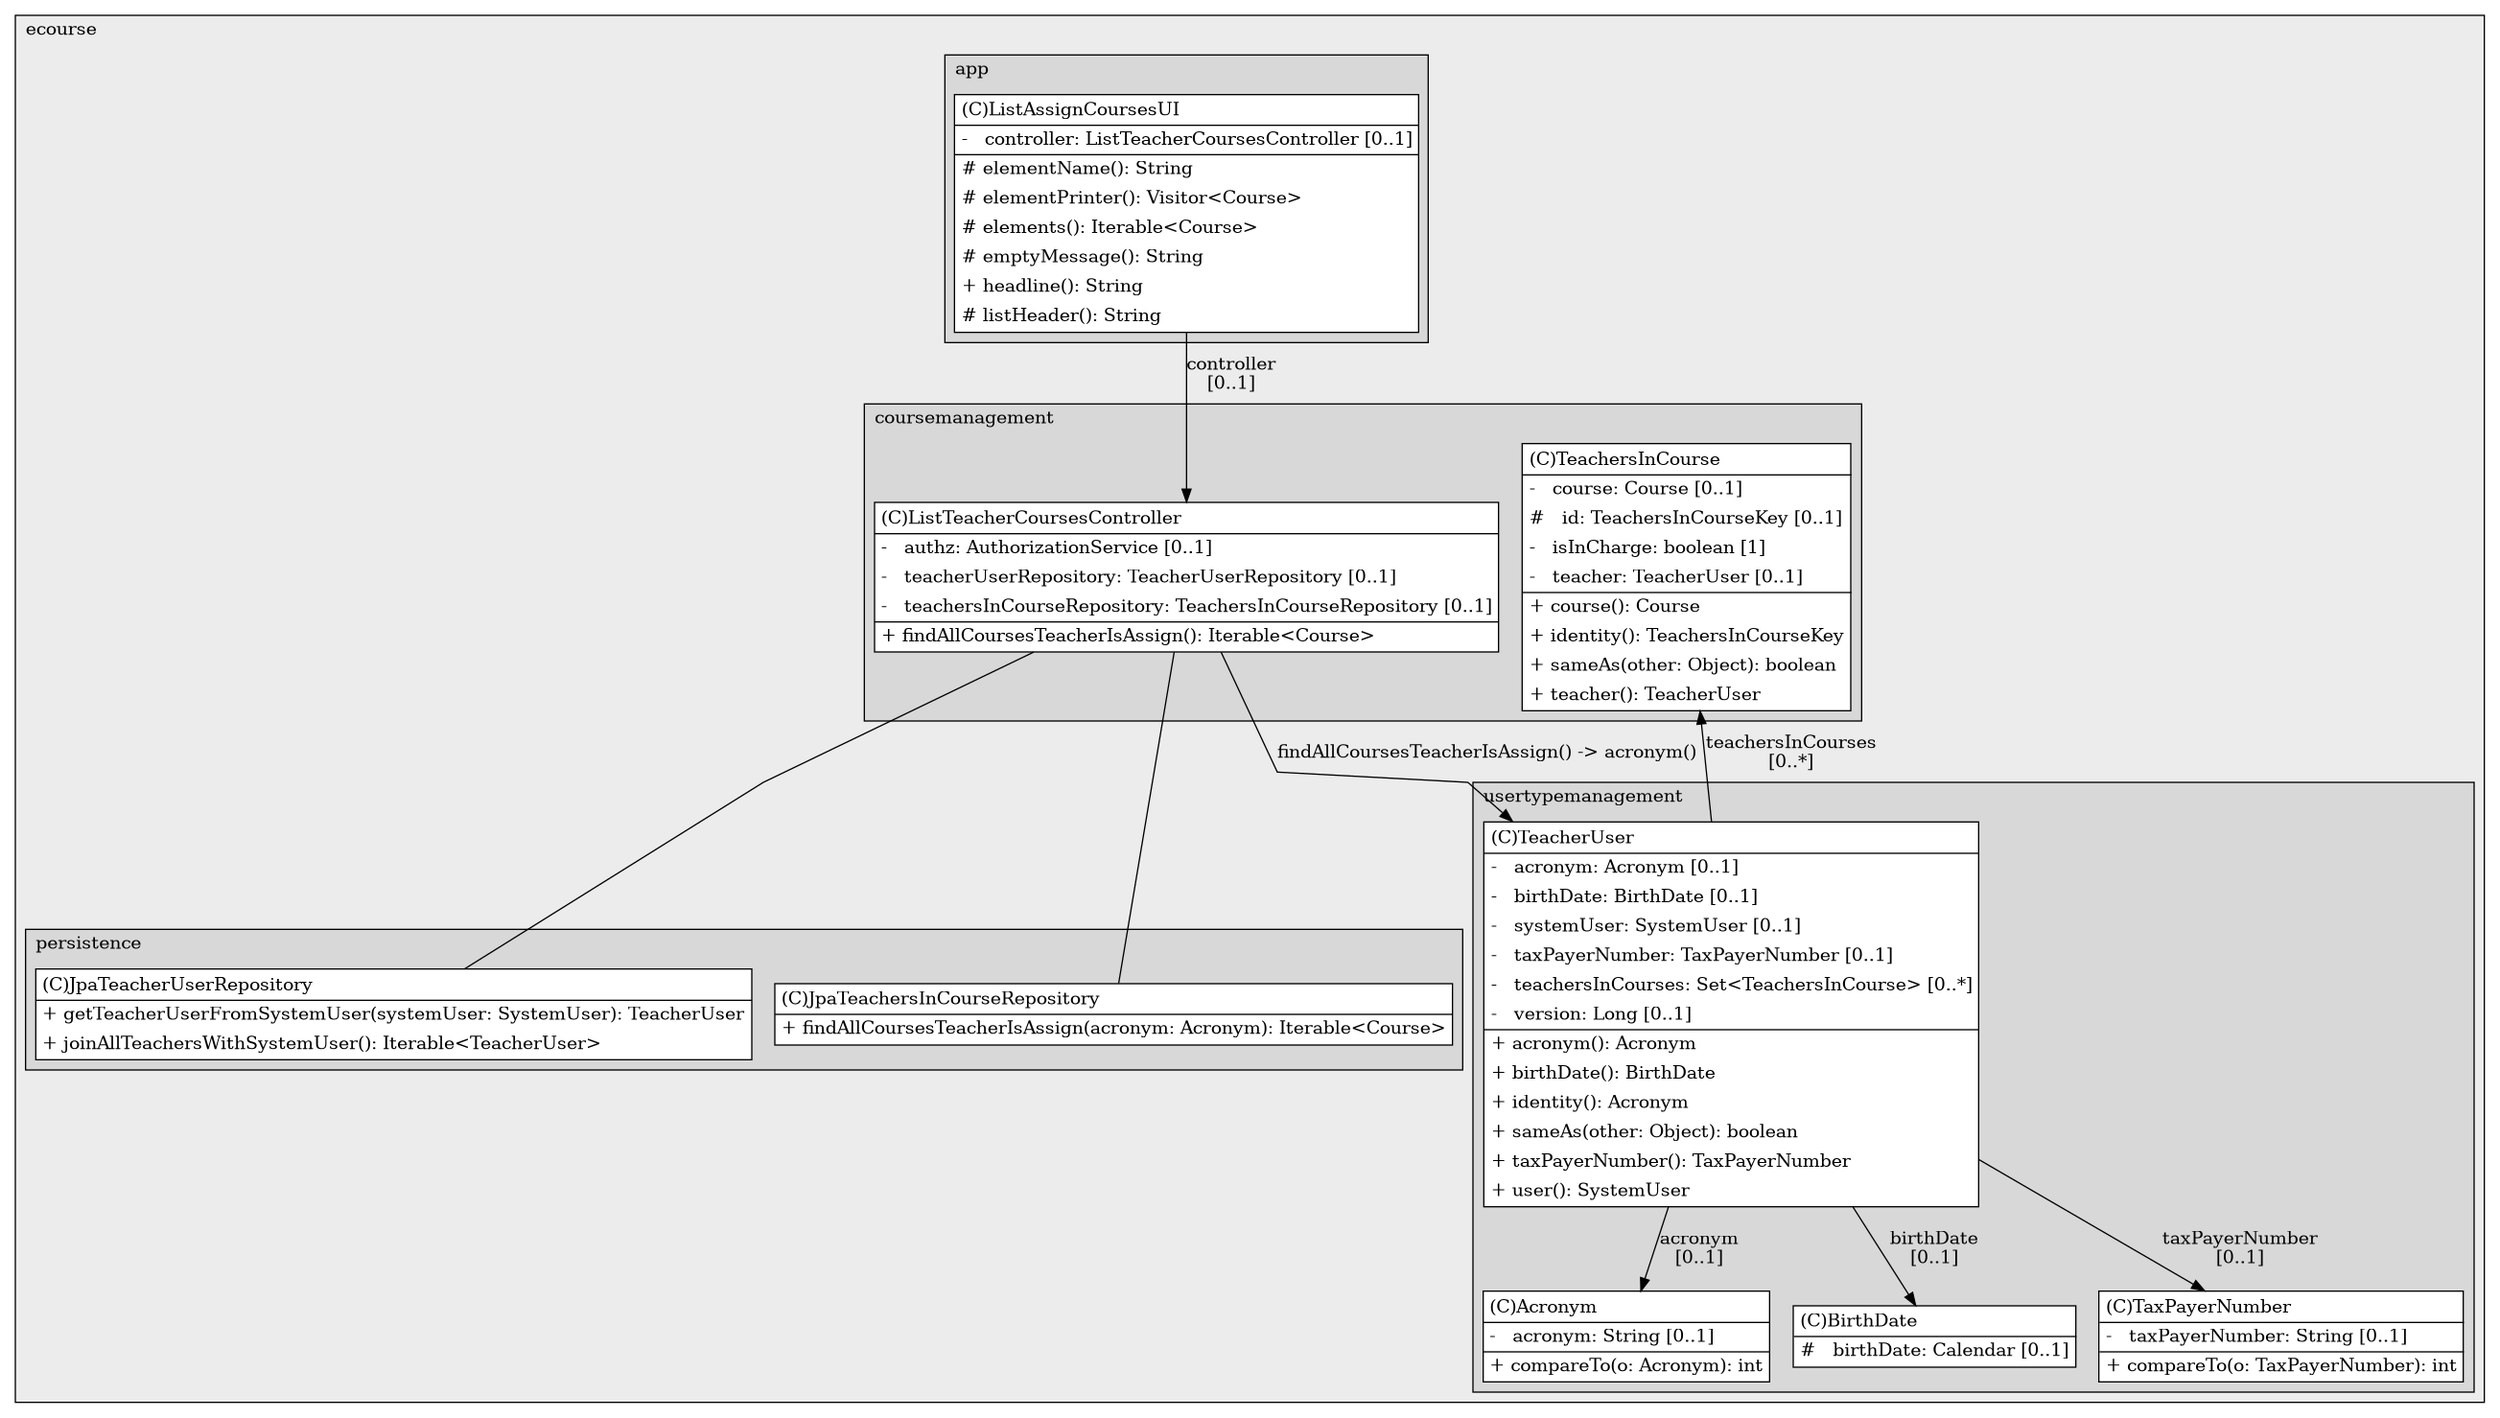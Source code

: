 @startuml

/' diagram meta data start
config=StructureConfiguration;
{
  "projectClassification": {
    "searchMode": "OpenProject", // OpenProject, AllProjects
    "includedProjects": "",
    "pathEndKeywords": "*.impl",
    "isClientPath": "",
    "isClientName": "",
    "isTestPath": "",
    "isTestName": "",
    "isMappingPath": "",
    "isMappingName": "",
    "isDataAccessPath": "",
    "isDataAccessName": "",
    "isDataStructurePath": "",
    "isDataStructureName": "",
    "isInterfaceStructuresPath": "",
    "isInterfaceStructuresName": "",
    "isEntryPointPath": "",
    "isEntryPointName": "",
    "treatFinalFieldsAsMandatory": false
  },
  "graphRestriction": {
    "classPackageExcludeFilter": "",
    "classPackageIncludeFilter": "",
    "classNameExcludeFilter": "",
    "classNameIncludeFilter": "",
    "methodNameExcludeFilter": "",
    "methodNameIncludeFilter": "",
    "removeByInheritance": "", // inheritance/annotation based filtering is done in a second step
    "removeByAnnotation": "",
    "removeByClassPackage": "", // cleanup the graph after inheritance/annotation based filtering is done
    "removeByClassName": "",
    "cutMappings": false,
    "cutEnum": false,
    "cutTests": true,
    "cutClient": true,
    "cutDataAccess": false,
    "cutInterfaceStructures": false,
    "cutDataStructures": true,
    "cutGetterAndSetter": true,
    "cutConstructors": true
  },
  "graphTraversal": {
    "forwardDepth": 3,
    "backwardDepth": 3,
    "classPackageExcludeFilter": "",
    "classPackageIncludeFilter": "",
    "classNameExcludeFilter": "",
    "classNameIncludeFilter": "",
    "methodNameExcludeFilter": "",
    "methodNameIncludeFilter": "",
    "hideMappings": false,
    "hideDataStructures": false,
    "hidePrivateMethods": true,
    "hideInterfaceCalls": true, // indirection: implementation -> interface (is hidden) -> implementation
    "onlyShowApplicationEntryPoints": false, // root node is included
    "useMethodCallsForStructureDiagram": "ForwardOnly" // ForwardOnly, BothDirections, No
  },
  "details": {
    "aggregation": "GroupByClass", // ByClass, GroupByClass, None
    "showClassGenericTypes": true,
    "showMethods": true,
    "showMethodParameterNames": true,
    "showMethodParameterTypes": true,
    "showMethodReturnType": true,
    "showPackageLevels": 2,
    "showDetailedClassStructure": true
  },
  "rootClass": "eapli.ecourse.app.teacher.console.presentation.course.ListAssignCoursesUI",
  "extensionCallbackMethod": "" // qualified.class.name#methodName - signature: public static String method(String)
}
diagram meta data end '/



digraph g {
    rankdir="TB"
    splines=polyline
    

'nodes 
subgraph cluster_1911013184 { 
   	label=ecourse
	labeljust=l
	fillcolor="#ececec"
	style=filled
   
   subgraph cluster_1386234867 { 
   	label=app
	labeljust=l
	fillcolor="#d8d8d8"
	style=filled
   
   ListAssignCoursesUI1343459916[
	label=<<TABLE BORDER="1" CELLBORDER="0" CELLPADDING="4" CELLSPACING="0">
<TR><TD ALIGN="LEFT" >(C)ListAssignCoursesUI</TD></TR>
<HR/>
<TR><TD ALIGN="LEFT" >-   controller: ListTeacherCoursesController [0..1]</TD></TR>
<HR/>
<TR><TD ALIGN="LEFT" ># elementName(): String</TD></TR>
<TR><TD ALIGN="LEFT" ># elementPrinter(): Visitor&lt;Course&gt;</TD></TR>
<TR><TD ALIGN="LEFT" ># elements(): Iterable&lt;Course&gt;</TD></TR>
<TR><TD ALIGN="LEFT" ># emptyMessage(): String</TD></TR>
<TR><TD ALIGN="LEFT" >+ headline(): String</TD></TR>
<TR><TD ALIGN="LEFT" ># listHeader(): String</TD></TR>
</TABLE>>
	style=filled
	margin=0
	shape=plaintext
	fillcolor="#FFFFFF"
];
} 

subgraph cluster_489743759 { 
   	label=persistence
	labeljust=l
	fillcolor="#d8d8d8"
	style=filled
   
   JpaTeacherUserRepository1852613913[
	label=<<TABLE BORDER="1" CELLBORDER="0" CELLPADDING="4" CELLSPACING="0">
<TR><TD ALIGN="LEFT" >(C)JpaTeacherUserRepository</TD></TR>
<HR/>
<TR><TD ALIGN="LEFT" >+ getTeacherUserFromSystemUser(systemUser: SystemUser): TeacherUser</TD></TR>
<TR><TD ALIGN="LEFT" >+ joinAllTeachersWithSystemUser(): Iterable&lt;TeacherUser&gt;</TD></TR>
</TABLE>>
	style=filled
	margin=0
	shape=plaintext
	fillcolor="#FFFFFF"
];

JpaTeachersInCourseRepository1852613913[
	label=<<TABLE BORDER="1" CELLBORDER="0" CELLPADDING="4" CELLSPACING="0">
<TR><TD ALIGN="LEFT" >(C)JpaTeachersInCourseRepository</TD></TR>
<HR/>
<TR><TD ALIGN="LEFT" >+ findAllCoursesTeacherIsAssign(acronym: Acronym): Iterable&lt;Course&gt;</TD></TR>
</TABLE>>
	style=filled
	margin=0
	shape=plaintext
	fillcolor="#FFFFFF"
];
} 

subgraph cluster_861892108 { 
   	label=coursemanagement
	labeljust=l
	fillcolor="#d8d8d8"
	style=filled
   
   ListTeacherCoursesController427251605[
	label=<<TABLE BORDER="1" CELLBORDER="0" CELLPADDING="4" CELLSPACING="0">
<TR><TD ALIGN="LEFT" >(C)ListTeacherCoursesController</TD></TR>
<HR/>
<TR><TD ALIGN="LEFT" >-   authz: AuthorizationService [0..1]</TD></TR>
<TR><TD ALIGN="LEFT" >-   teacherUserRepository: TeacherUserRepository [0..1]</TD></TR>
<TR><TD ALIGN="LEFT" >-   teachersInCourseRepository: TeachersInCourseRepository [0..1]</TD></TR>
<HR/>
<TR><TD ALIGN="LEFT" >+ findAllCoursesTeacherIsAssign(): Iterable&lt;Course&gt;</TD></TR>
</TABLE>>
	style=filled
	margin=0
	shape=plaintext
	fillcolor="#FFFFFF"
];

TeachersInCourse1854509879[
	label=<<TABLE BORDER="1" CELLBORDER="0" CELLPADDING="4" CELLSPACING="0">
<TR><TD ALIGN="LEFT" >(C)TeachersInCourse</TD></TR>
<HR/>
<TR><TD ALIGN="LEFT" >-   course: Course [0..1]</TD></TR>
<TR><TD ALIGN="LEFT" >#   id: TeachersInCourseKey [0..1]</TD></TR>
<TR><TD ALIGN="LEFT" >-   isInCharge: boolean [1]</TD></TR>
<TR><TD ALIGN="LEFT" >-   teacher: TeacherUser [0..1]</TD></TR>
<HR/>
<TR><TD ALIGN="LEFT" >+ course(): Course</TD></TR>
<TR><TD ALIGN="LEFT" >+ identity(): TeachersInCourseKey</TD></TR>
<TR><TD ALIGN="LEFT" >+ sameAs(other: Object): boolean</TD></TR>
<TR><TD ALIGN="LEFT" >+ teacher(): TeacherUser</TD></TR>
</TABLE>>
	style=filled
	margin=0
	shape=plaintext
	fillcolor="#FFFFFF"
];
} 

subgraph cluster_925774986 { 
   	label=usertypemanagement
	labeljust=l
	fillcolor="#d8d8d8"
	style=filled
   
   Acronym1814895075[
	label=<<TABLE BORDER="1" CELLBORDER="0" CELLPADDING="4" CELLSPACING="0">
<TR><TD ALIGN="LEFT" >(C)Acronym</TD></TR>
<HR/>
<TR><TD ALIGN="LEFT" >-   acronym: String [0..1]</TD></TR>
<HR/>
<TR><TD ALIGN="LEFT" >+ compareTo(o: Acronym): int</TD></TR>
</TABLE>>
	style=filled
	margin=0
	shape=plaintext
	fillcolor="#FFFFFF"
];

BirthDate2032408415[
	label=<<TABLE BORDER="1" CELLBORDER="0" CELLPADDING="4" CELLSPACING="0">
<TR><TD ALIGN="LEFT" >(C)BirthDate</TD></TR>
<HR/>
<TR><TD ALIGN="LEFT" >#   birthDate: Calendar [0..1]</TD></TR>
</TABLE>>
	style=filled
	margin=0
	shape=plaintext
	fillcolor="#FFFFFF"
];

TaxPayerNumber2032408415[
	label=<<TABLE BORDER="1" CELLBORDER="0" CELLPADDING="4" CELLSPACING="0">
<TR><TD ALIGN="LEFT" >(C)TaxPayerNumber</TD></TR>
<HR/>
<TR><TD ALIGN="LEFT" >-   taxPayerNumber: String [0..1]</TD></TR>
<HR/>
<TR><TD ALIGN="LEFT" >+ compareTo(o: TaxPayerNumber): int</TD></TR>
</TABLE>>
	style=filled
	margin=0
	shape=plaintext
	fillcolor="#FFFFFF"
];

TeacherUser1814895075[
	label=<<TABLE BORDER="1" CELLBORDER="0" CELLPADDING="4" CELLSPACING="0">
<TR><TD ALIGN="LEFT" >(C)TeacherUser</TD></TR>
<HR/>
<TR><TD ALIGN="LEFT" >-   acronym: Acronym [0..1]</TD></TR>
<TR><TD ALIGN="LEFT" >-   birthDate: BirthDate [0..1]</TD></TR>
<TR><TD ALIGN="LEFT" >-   systemUser: SystemUser [0..1]</TD></TR>
<TR><TD ALIGN="LEFT" >-   taxPayerNumber: TaxPayerNumber [0..1]</TD></TR>
<TR><TD ALIGN="LEFT" >-   teachersInCourses: Set&lt;TeachersInCourse&gt; [0..*]</TD></TR>
<TR><TD ALIGN="LEFT" >-   version: Long [0..1]</TD></TR>
<HR/>
<TR><TD ALIGN="LEFT" >+ acronym(): Acronym</TD></TR>
<TR><TD ALIGN="LEFT" >+ birthDate(): BirthDate</TD></TR>
<TR><TD ALIGN="LEFT" >+ identity(): Acronym</TD></TR>
<TR><TD ALIGN="LEFT" >+ sameAs(other: Object): boolean</TD></TR>
<TR><TD ALIGN="LEFT" >+ taxPayerNumber(): TaxPayerNumber</TD></TR>
<TR><TD ALIGN="LEFT" >+ user(): SystemUser</TD></TR>
</TABLE>>
	style=filled
	margin=0
	shape=plaintext
	fillcolor="#FFFFFF"
];
} 
} 

'edges    
ListAssignCoursesUI1343459916 -> ListTeacherCoursesController427251605[label="controller
[0..1]"];
ListTeacherCoursesController427251605 -> JpaTeacherUserRepository1852613913[arrowhead=none];
ListTeacherCoursesController427251605 -> JpaTeachersInCourseRepository1852613913[arrowhead=none];
ListTeacherCoursesController427251605 -> TeacherUser1814895075[label="findAllCoursesTeacherIsAssign() -> acronym()"];
TeacherUser1814895075 -> Acronym1814895075[label="acronym
[0..1]"];
TeacherUser1814895075 -> BirthDate2032408415[label="birthDate
[0..1]"];
TeacherUser1814895075 -> TaxPayerNumber2032408415[label="taxPayerNumber
[0..1]"];
TeacherUser1814895075 -> TeachersInCourse1854509879[label="teachersInCourses
[0..*]"];
    
}
@enduml